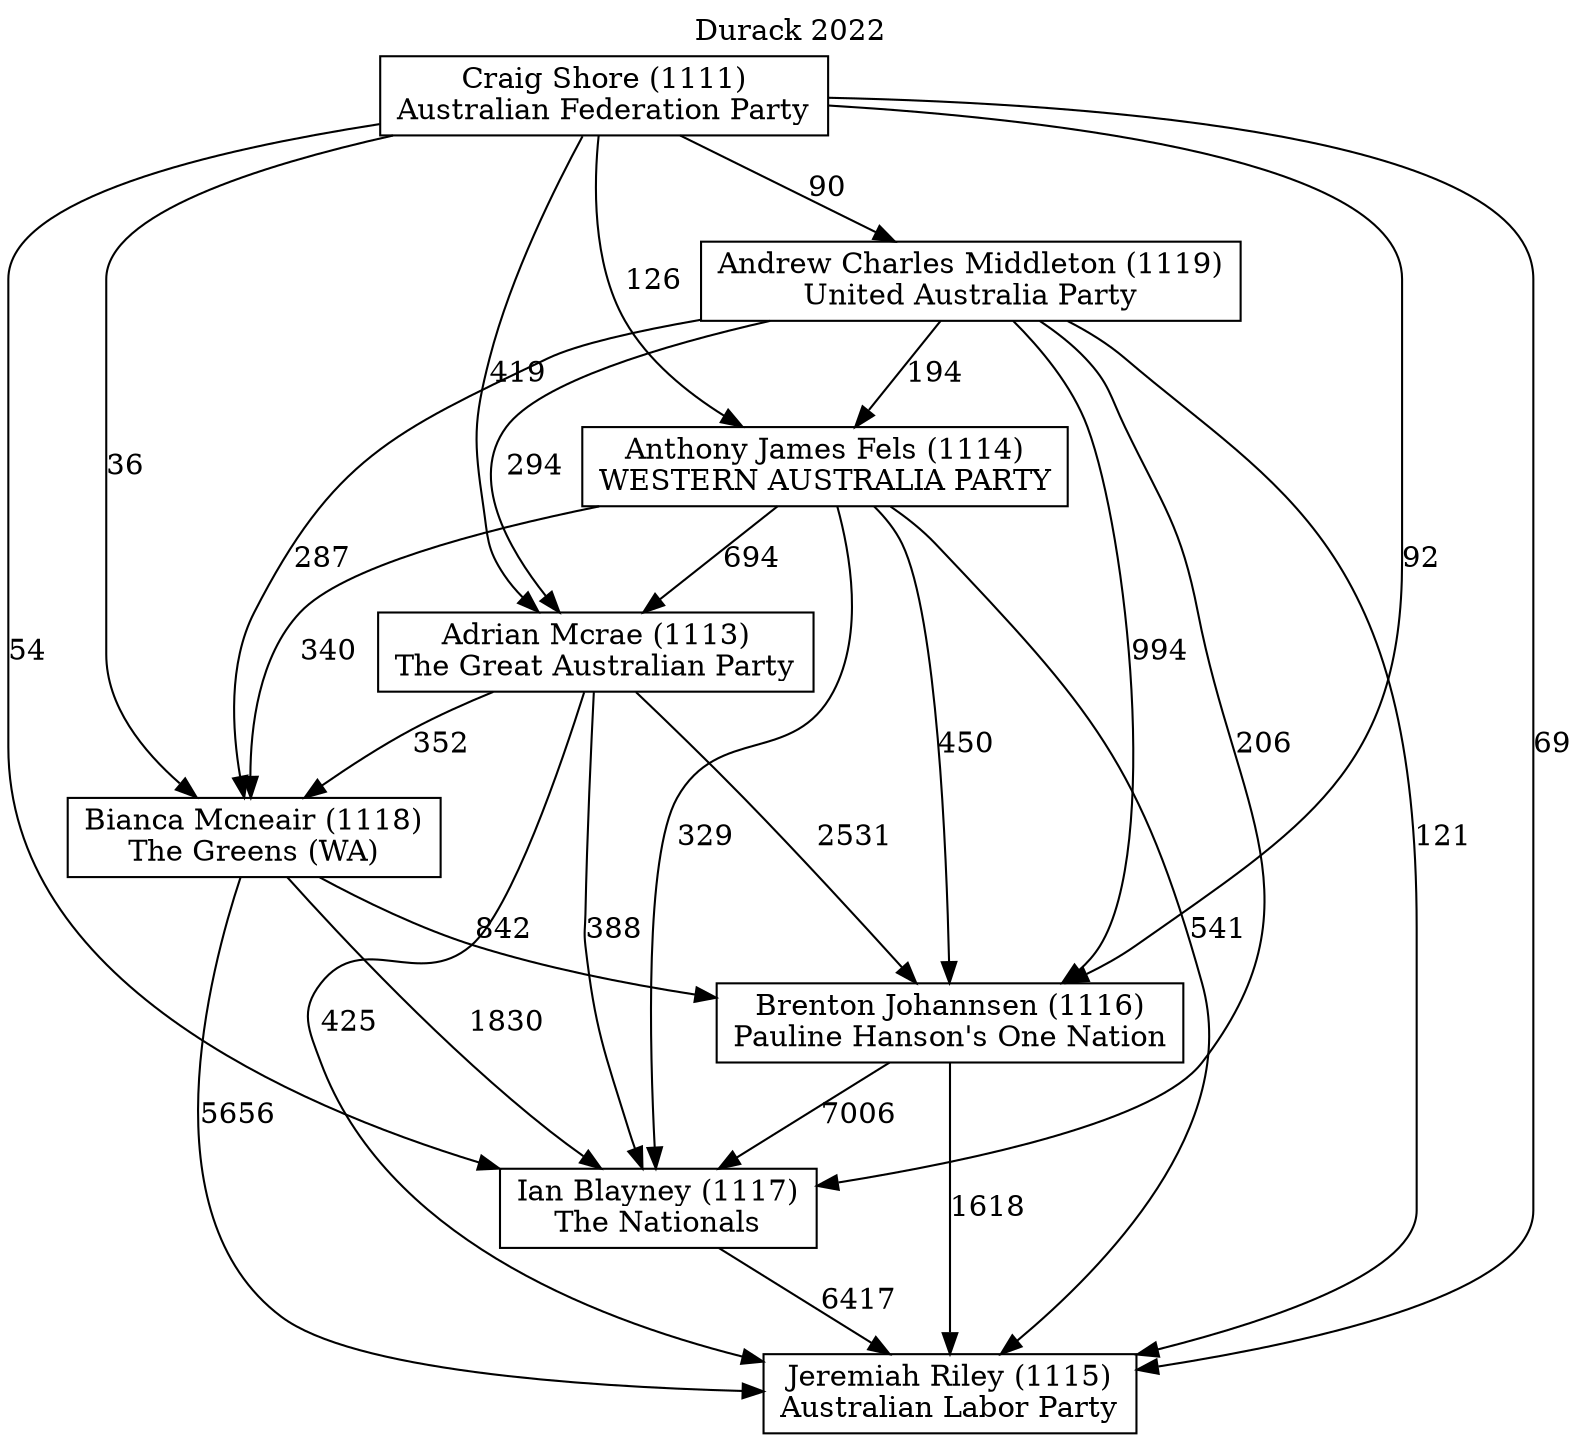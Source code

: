 // House preference flow
digraph "Jeremiah Riley (1115)_Durack_2022" {
	graph [label="Durack 2022" labelloc=t mclimit=10]
	node [shape=box]
	"Jeremiah Riley (1115)" [label="Jeremiah Riley (1115)
Australian Labor Party"]
	"Ian Blayney (1117)" [label="Ian Blayney (1117)
The Nationals"]
	"Brenton Johannsen (1116)" [label="Brenton Johannsen (1116)
Pauline Hanson's One Nation"]
	"Bianca Mcneair (1118)" [label="Bianca Mcneair (1118)
The Greens (WA)"]
	"Adrian Mcrae (1113)" [label="Adrian Mcrae (1113)
The Great Australian Party"]
	"Anthony James Fels (1114)" [label="Anthony James Fels (1114)
WESTERN AUSTRALIA PARTY"]
	"Andrew Charles Middleton (1119)" [label="Andrew Charles Middleton (1119)
United Australia Party"]
	"Craig Shore (1111)" [label="Craig Shore (1111)
Australian Federation Party"]
	"Ian Blayney (1117)" -> "Jeremiah Riley (1115)" [label=6417]
	"Brenton Johannsen (1116)" -> "Ian Blayney (1117)" [label=7006]
	"Bianca Mcneair (1118)" -> "Brenton Johannsen (1116)" [label=842]
	"Adrian Mcrae (1113)" -> "Bianca Mcneair (1118)" [label=352]
	"Anthony James Fels (1114)" -> "Adrian Mcrae (1113)" [label=694]
	"Andrew Charles Middleton (1119)" -> "Anthony James Fels (1114)" [label=194]
	"Craig Shore (1111)" -> "Andrew Charles Middleton (1119)" [label=90]
	"Brenton Johannsen (1116)" -> "Jeremiah Riley (1115)" [label=1618]
	"Bianca Mcneair (1118)" -> "Jeremiah Riley (1115)" [label=5656]
	"Adrian Mcrae (1113)" -> "Jeremiah Riley (1115)" [label=425]
	"Anthony James Fels (1114)" -> "Jeremiah Riley (1115)" [label=541]
	"Andrew Charles Middleton (1119)" -> "Jeremiah Riley (1115)" [label=121]
	"Craig Shore (1111)" -> "Jeremiah Riley (1115)" [label=69]
	"Craig Shore (1111)" -> "Anthony James Fels (1114)" [label=126]
	"Andrew Charles Middleton (1119)" -> "Adrian Mcrae (1113)" [label=294]
	"Craig Shore (1111)" -> "Adrian Mcrae (1113)" [label=419]
	"Anthony James Fels (1114)" -> "Bianca Mcneair (1118)" [label=340]
	"Andrew Charles Middleton (1119)" -> "Bianca Mcneair (1118)" [label=287]
	"Craig Shore (1111)" -> "Bianca Mcneair (1118)" [label=36]
	"Adrian Mcrae (1113)" -> "Brenton Johannsen (1116)" [label=2531]
	"Anthony James Fels (1114)" -> "Brenton Johannsen (1116)" [label=450]
	"Andrew Charles Middleton (1119)" -> "Brenton Johannsen (1116)" [label=994]
	"Craig Shore (1111)" -> "Brenton Johannsen (1116)" [label=92]
	"Bianca Mcneair (1118)" -> "Ian Blayney (1117)" [label=1830]
	"Adrian Mcrae (1113)" -> "Ian Blayney (1117)" [label=388]
	"Anthony James Fels (1114)" -> "Ian Blayney (1117)" [label=329]
	"Andrew Charles Middleton (1119)" -> "Ian Blayney (1117)" [label=206]
	"Craig Shore (1111)" -> "Ian Blayney (1117)" [label=54]
}
